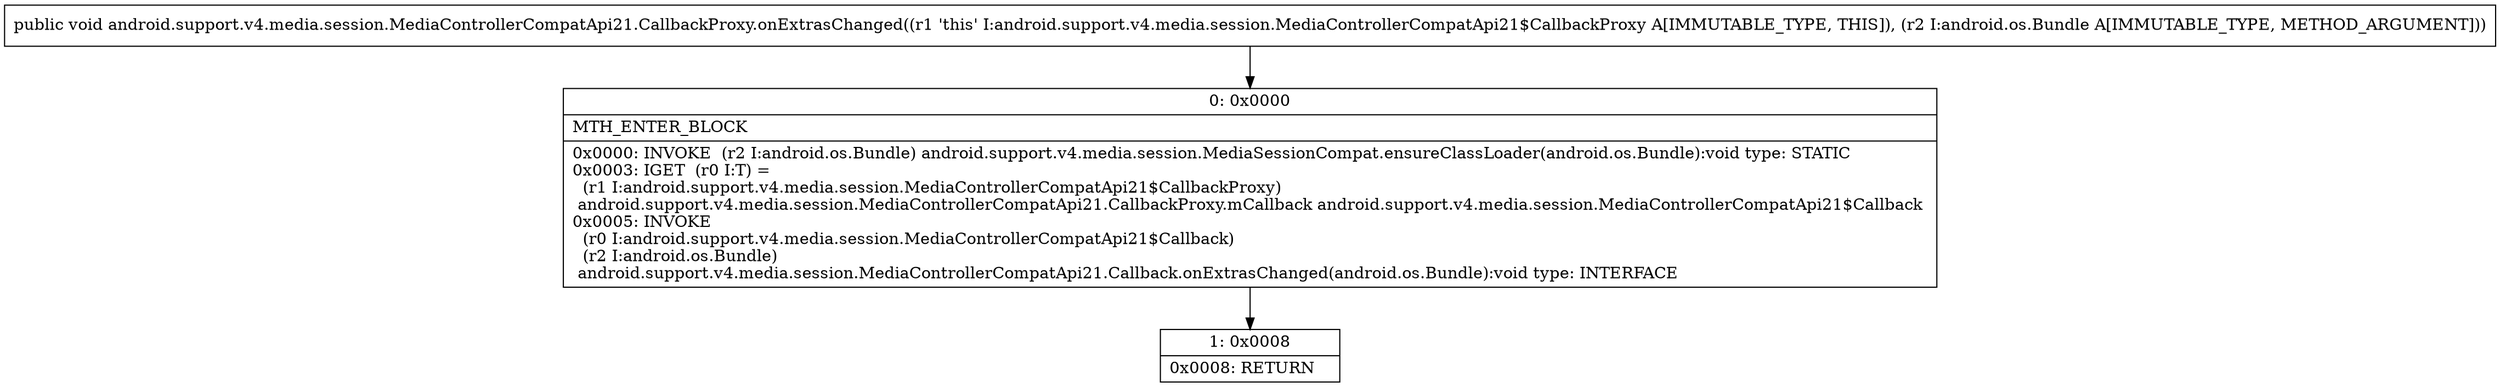 digraph "CFG forandroid.support.v4.media.session.MediaControllerCompatApi21.CallbackProxy.onExtrasChanged(Landroid\/os\/Bundle;)V" {
Node_0 [shape=record,label="{0\:\ 0x0000|MTH_ENTER_BLOCK\l|0x0000: INVOKE  (r2 I:android.os.Bundle) android.support.v4.media.session.MediaSessionCompat.ensureClassLoader(android.os.Bundle):void type: STATIC \l0x0003: IGET  (r0 I:T) = \l  (r1 I:android.support.v4.media.session.MediaControllerCompatApi21$CallbackProxy)\l android.support.v4.media.session.MediaControllerCompatApi21.CallbackProxy.mCallback android.support.v4.media.session.MediaControllerCompatApi21$Callback \l0x0005: INVOKE  \l  (r0 I:android.support.v4.media.session.MediaControllerCompatApi21$Callback)\l  (r2 I:android.os.Bundle)\l android.support.v4.media.session.MediaControllerCompatApi21.Callback.onExtrasChanged(android.os.Bundle):void type: INTERFACE \l}"];
Node_1 [shape=record,label="{1\:\ 0x0008|0x0008: RETURN   \l}"];
MethodNode[shape=record,label="{public void android.support.v4.media.session.MediaControllerCompatApi21.CallbackProxy.onExtrasChanged((r1 'this' I:android.support.v4.media.session.MediaControllerCompatApi21$CallbackProxy A[IMMUTABLE_TYPE, THIS]), (r2 I:android.os.Bundle A[IMMUTABLE_TYPE, METHOD_ARGUMENT])) }"];
MethodNode -> Node_0;
Node_0 -> Node_1;
}

